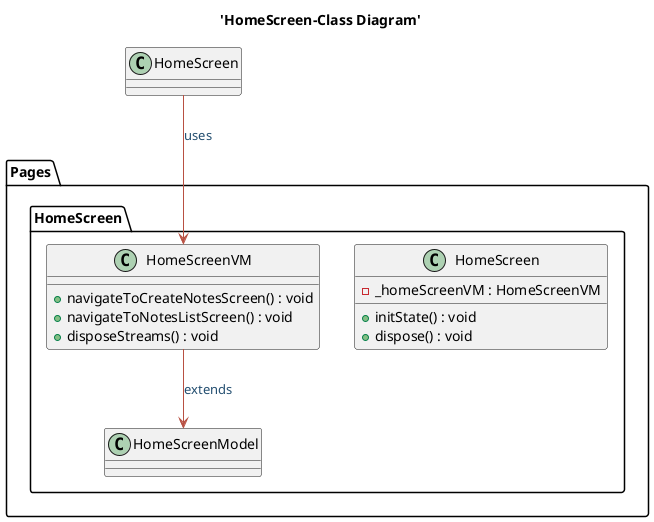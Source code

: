 FOR CLASS DIAGRAM BASIC CONFIGURATIONS
@startuml HomeScreen-Class Diagram
!define POSITIVERESPONSE 90EE90
!define NEGATIVEERESPONSE EFBBBB
!define NUETRALRESPONSE F2DC79

skinparam sequence{
    ParticipantBackgroundColor #A7BEAE
    LifeLineBackgroundColor #E7E8D1
    LifeLineBorderColor #2C5F2D
    ActorBackgroundColor #FC766AFF
    ActorBorderColor #FC766AFF
    ArrowColor #B85042
    ArrowFontColor #234E70
}

title 'HomeScreen-Class Diagram'
package Pages{
    package HomeScreen{
        class HomeScreen{
            - _homeScreenVM : HomeScreenVM
            + initState() : void
            + dispose() : void 
        }
        class HomeScreenModel{

        }
        class HomeScreenVM{
            + navigateToCreateNotesScreen() : void
            + navigateToNotesListScreen() : void
            + disposeStreams() : void
        }
    }
}
HomeScreen --> HomeScreenVM : uses
HomeScreenVM --> HomeScreenModel : extends
@enduml
